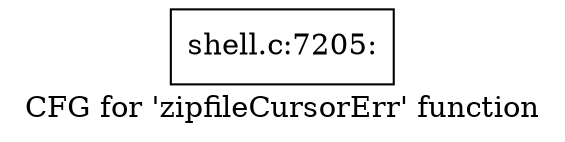 digraph "CFG for 'zipfileCursorErr' function" {
	label="CFG for 'zipfileCursorErr' function";

	Node0x5602769140a0 [shape=record,label="{shell.c:7205:}"];
}

